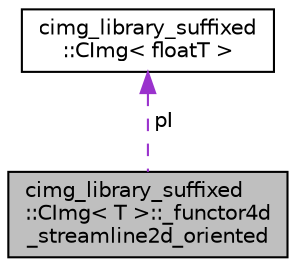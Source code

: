 digraph "cimg_library_suffixed::CImg&lt; T &gt;::_functor4d_streamline2d_oriented"
{
  edge [fontname="Helvetica",fontsize="10",labelfontname="Helvetica",labelfontsize="10"];
  node [fontname="Helvetica",fontsize="10",shape=record];
  Node1 [label="cimg_library_suffixed\l::CImg\< T \>::_functor4d\l_streamline2d_oriented",height=0.2,width=0.4,color="black", fillcolor="grey75", style="filled" fontcolor="black"];
  Node2 -> Node1 [dir="back",color="darkorchid3",fontsize="10",style="dashed",label=" pI" ,fontname="Helvetica"];
  Node2 [label="cimg_library_suffixed\l::CImg\< floatT \>",height=0.2,width=0.4,color="black", fillcolor="white", style="filled",URL="$structcimg__library__suffixed_1_1_c_img.html"];
}
